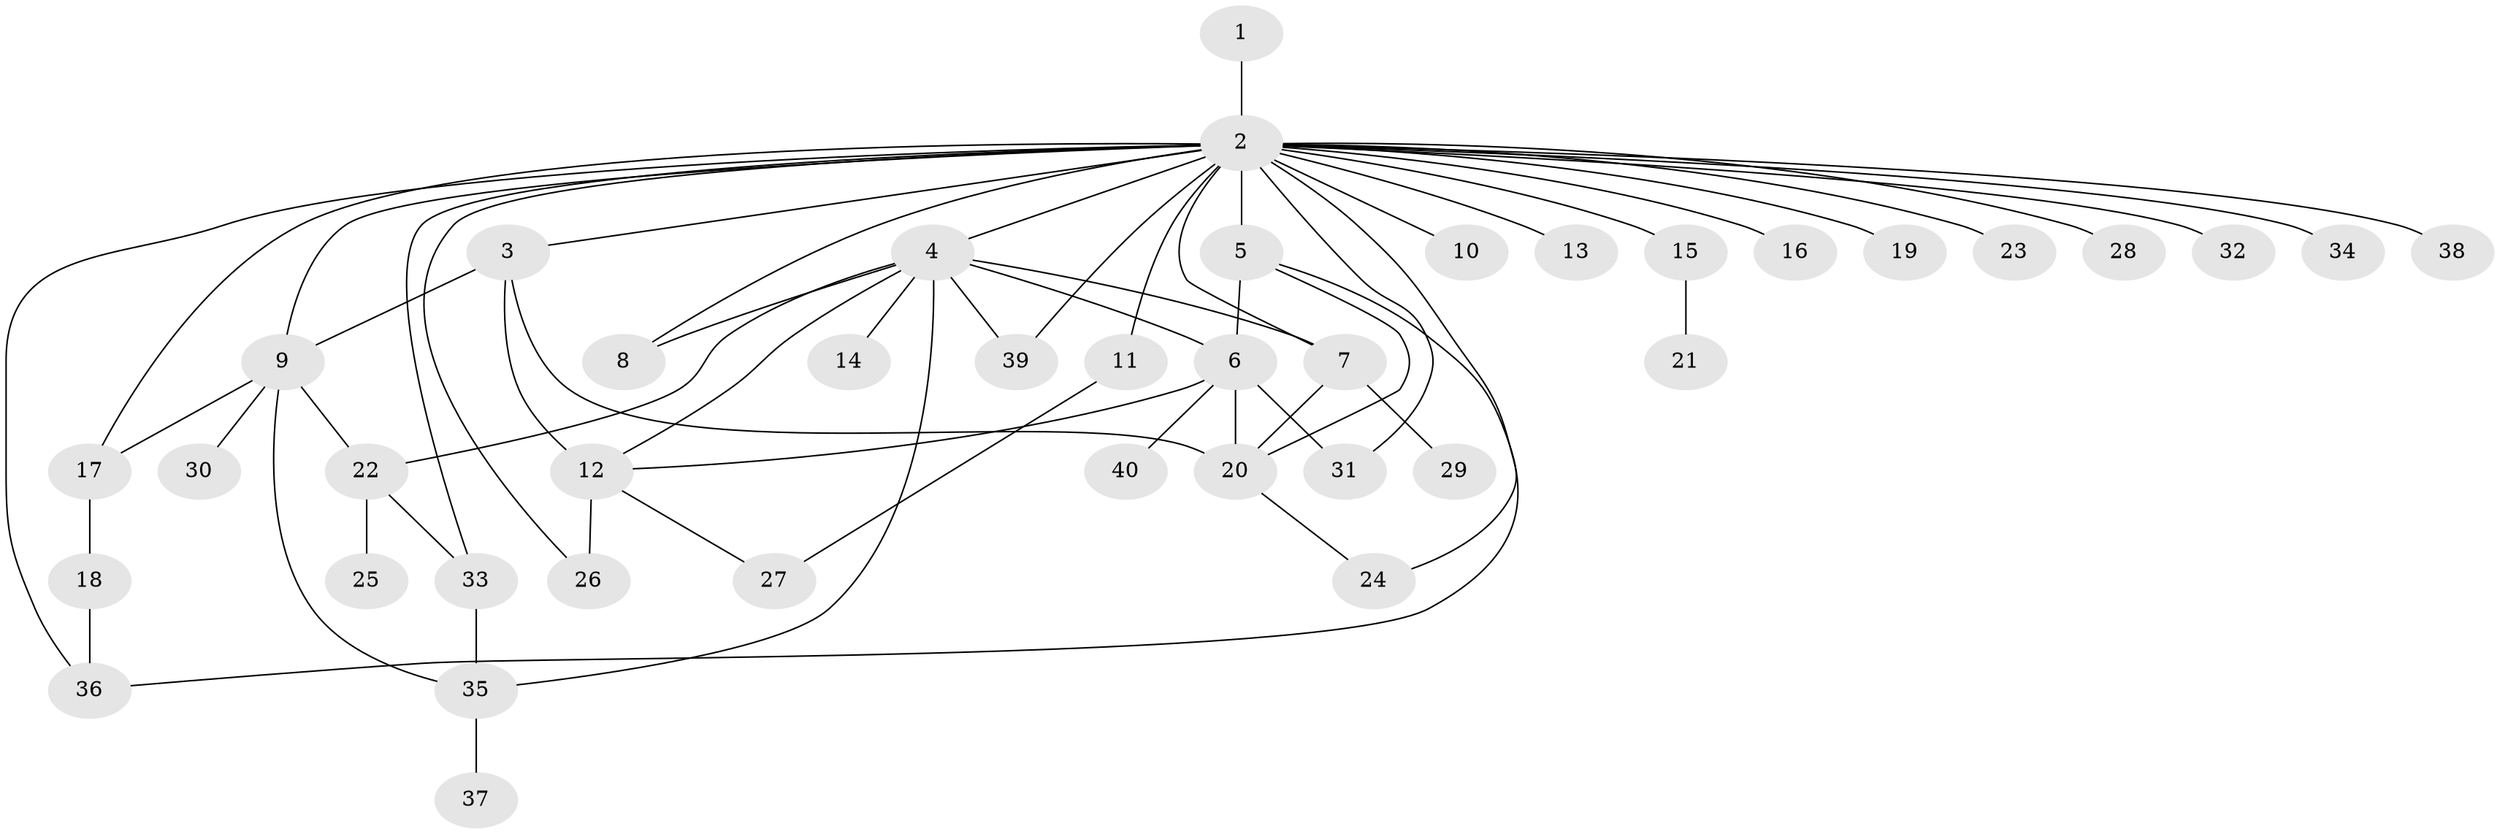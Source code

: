 // original degree distribution, {1: 0.35064935064935066, 37: 0.012987012987012988, 9: 0.012987012987012988, 5: 0.06493506493506493, 4: 0.06493506493506493, 7: 0.012987012987012988, 3: 0.14285714285714285, 2: 0.2987012987012987, 6: 0.03896103896103896}
// Generated by graph-tools (version 1.1) at 2025/35/03/09/25 02:35:23]
// undirected, 40 vertices, 60 edges
graph export_dot {
graph [start="1"]
  node [color=gray90,style=filled];
  1;
  2;
  3;
  4;
  5;
  6;
  7;
  8;
  9;
  10;
  11;
  12;
  13;
  14;
  15;
  16;
  17;
  18;
  19;
  20;
  21;
  22;
  23;
  24;
  25;
  26;
  27;
  28;
  29;
  30;
  31;
  32;
  33;
  34;
  35;
  36;
  37;
  38;
  39;
  40;
  1 -- 2 [weight=1.0];
  2 -- 3 [weight=1.0];
  2 -- 4 [weight=3.0];
  2 -- 5 [weight=2.0];
  2 -- 7 [weight=1.0];
  2 -- 8 [weight=2.0];
  2 -- 9 [weight=1.0];
  2 -- 10 [weight=1.0];
  2 -- 11 [weight=1.0];
  2 -- 13 [weight=1.0];
  2 -- 15 [weight=1.0];
  2 -- 16 [weight=1.0];
  2 -- 17 [weight=1.0];
  2 -- 19 [weight=2.0];
  2 -- 23 [weight=1.0];
  2 -- 24 [weight=1.0];
  2 -- 26 [weight=1.0];
  2 -- 28 [weight=1.0];
  2 -- 31 [weight=1.0];
  2 -- 32 [weight=1.0];
  2 -- 33 [weight=1.0];
  2 -- 34 [weight=1.0];
  2 -- 36 [weight=1.0];
  2 -- 38 [weight=1.0];
  2 -- 39 [weight=1.0];
  3 -- 9 [weight=1.0];
  3 -- 12 [weight=3.0];
  3 -- 20 [weight=1.0];
  4 -- 6 [weight=1.0];
  4 -- 7 [weight=1.0];
  4 -- 8 [weight=1.0];
  4 -- 12 [weight=1.0];
  4 -- 14 [weight=1.0];
  4 -- 22 [weight=3.0];
  4 -- 35 [weight=1.0];
  4 -- 39 [weight=1.0];
  5 -- 6 [weight=1.0];
  5 -- 20 [weight=1.0];
  5 -- 36 [weight=1.0];
  6 -- 12 [weight=1.0];
  6 -- 20 [weight=1.0];
  6 -- 31 [weight=1.0];
  6 -- 40 [weight=1.0];
  7 -- 20 [weight=1.0];
  7 -- 29 [weight=1.0];
  9 -- 17 [weight=1.0];
  9 -- 22 [weight=1.0];
  9 -- 30 [weight=1.0];
  9 -- 35 [weight=1.0];
  11 -- 27 [weight=1.0];
  12 -- 26 [weight=1.0];
  12 -- 27 [weight=1.0];
  15 -- 21 [weight=2.0];
  17 -- 18 [weight=1.0];
  18 -- 36 [weight=1.0];
  20 -- 24 [weight=1.0];
  22 -- 25 [weight=1.0];
  22 -- 33 [weight=1.0];
  33 -- 35 [weight=1.0];
  35 -- 37 [weight=1.0];
}
